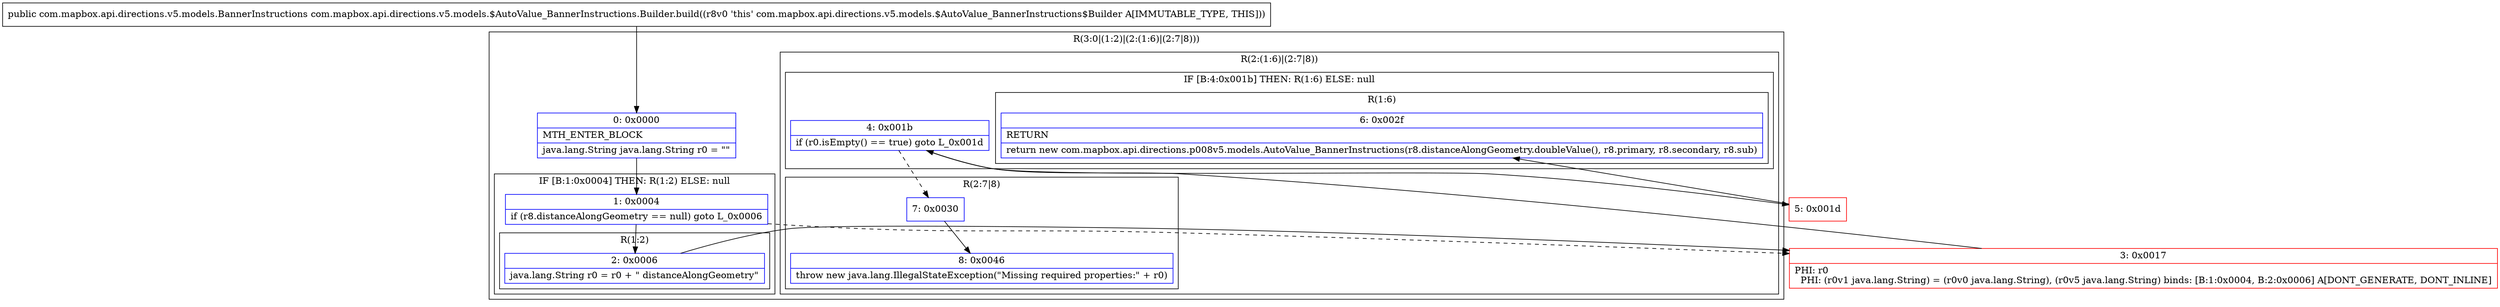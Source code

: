 digraph "CFG forcom.mapbox.api.directions.v5.models.$AutoValue_BannerInstructions.Builder.build()Lcom\/mapbox\/api\/directions\/v5\/models\/BannerInstructions;" {
subgraph cluster_Region_808704253 {
label = "R(3:0|(1:2)|(2:(1:6)|(2:7|8)))";
node [shape=record,color=blue];
Node_0 [shape=record,label="{0\:\ 0x0000|MTH_ENTER_BLOCK\l|java.lang.String java.lang.String r0 = \"\"\l}"];
subgraph cluster_IfRegion_263870443 {
label = "IF [B:1:0x0004] THEN: R(1:2) ELSE: null";
node [shape=record,color=blue];
Node_1 [shape=record,label="{1\:\ 0x0004|if (r8.distanceAlongGeometry == null) goto L_0x0006\l}"];
subgraph cluster_Region_1450884082 {
label = "R(1:2)";
node [shape=record,color=blue];
Node_2 [shape=record,label="{2\:\ 0x0006|java.lang.String r0 = r0 + \" distanceAlongGeometry\"\l}"];
}
}
subgraph cluster_Region_1347868243 {
label = "R(2:(1:6)|(2:7|8))";
node [shape=record,color=blue];
subgraph cluster_IfRegion_1049519194 {
label = "IF [B:4:0x001b] THEN: R(1:6) ELSE: null";
node [shape=record,color=blue];
Node_4 [shape=record,label="{4\:\ 0x001b|if (r0.isEmpty() == true) goto L_0x001d\l}"];
subgraph cluster_Region_389474759 {
label = "R(1:6)";
node [shape=record,color=blue];
Node_6 [shape=record,label="{6\:\ 0x002f|RETURN\l|return new com.mapbox.api.directions.p008v5.models.AutoValue_BannerInstructions(r8.distanceAlongGeometry.doubleValue(), r8.primary, r8.secondary, r8.sub)\l}"];
}
}
subgraph cluster_Region_1722370190 {
label = "R(2:7|8)";
node [shape=record,color=blue];
Node_7 [shape=record,label="{7\:\ 0x0030}"];
Node_8 [shape=record,label="{8\:\ 0x0046|throw new java.lang.IllegalStateException(\"Missing required properties:\" + r0)\l}"];
}
}
}
Node_3 [shape=record,color=red,label="{3\:\ 0x0017|PHI: r0 \l  PHI: (r0v1 java.lang.String) = (r0v0 java.lang.String), (r0v5 java.lang.String) binds: [B:1:0x0004, B:2:0x0006] A[DONT_GENERATE, DONT_INLINE]\l}"];
Node_5 [shape=record,color=red,label="{5\:\ 0x001d}"];
MethodNode[shape=record,label="{public com.mapbox.api.directions.v5.models.BannerInstructions com.mapbox.api.directions.v5.models.$AutoValue_BannerInstructions.Builder.build((r8v0 'this' com.mapbox.api.directions.v5.models.$AutoValue_BannerInstructions$Builder A[IMMUTABLE_TYPE, THIS])) }"];
MethodNode -> Node_0;
Node_0 -> Node_1;
Node_1 -> Node_2;
Node_1 -> Node_3[style=dashed];
Node_2 -> Node_3;
Node_4 -> Node_5;
Node_4 -> Node_7[style=dashed];
Node_7 -> Node_8;
Node_3 -> Node_4;
Node_5 -> Node_6;
}

